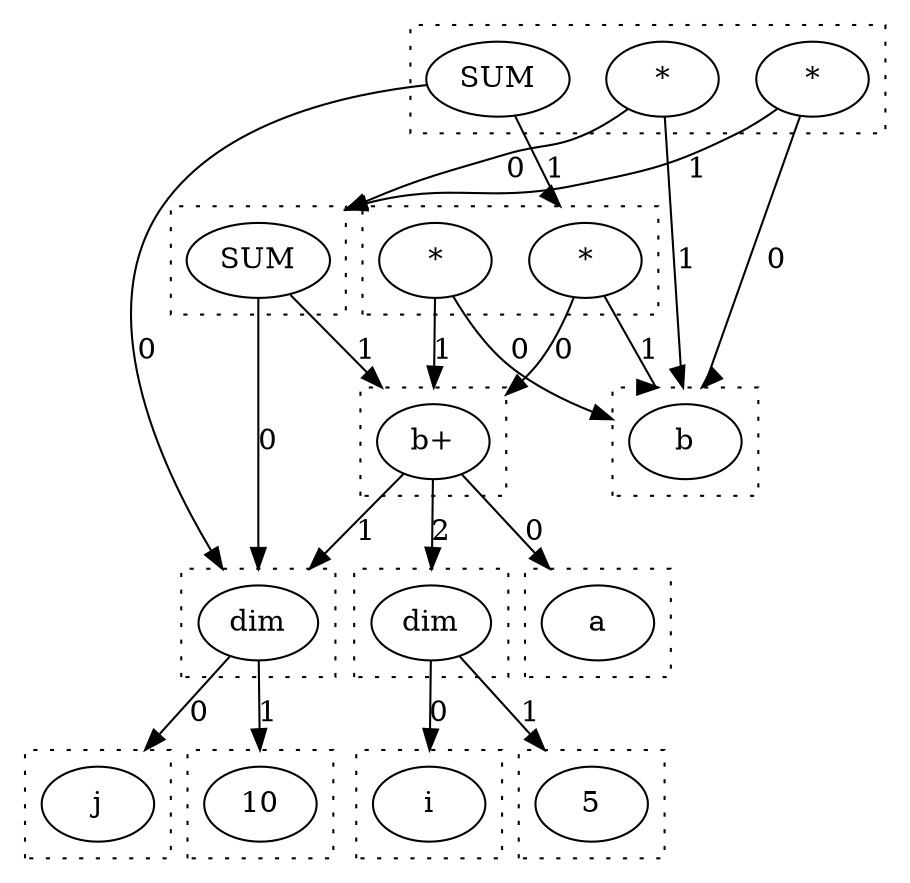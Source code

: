 digraph {
  compound=true
  subgraph cluster_0 {
    style=dotted
    0.0[label = "j"]
  }
  subgraph cluster_1 {
    style=dotted
    1.0[label = "10"]
  }
  subgraph cluster_2 {
    style=dotted
    2.0[label = "dim"]
  }
  subgraph cluster_3 {
    style=dotted
    3.0[label = "b"]
  }
  subgraph cluster_4 {
    style=dotted
    4.0[label = "a"]
  }
  subgraph cluster_5 {
    style=dotted
    5.0[label = "i"]
  }
  subgraph cluster_6 {
    style=dotted
    6.0[label = "5"]
  }
  subgraph cluster_7 {
    style=dotted
    7.0[label = "dim"]
  }
  subgraph cluster_8 {
    style=dotted
    8.0[label = "b+"]
  }
  subgraph cluster_9 {
    style=dotted
    9.0[label = "*"]
    9.1[label = "*"]
  }
  subgraph cluster_10 {
    style=dotted
    10.0[label = "*"]
    10.1[label = "SUM"]
    10.2[label = "*"]
  }
  subgraph cluster_12 {
    style=dotted
    12.0[label = "SUM"]
  }
  2.0 -> 0.0 [lhead = cluster_0, label = 0]
  2.0 -> 1.0 [lhead = cluster_1, label = 1]
  7.0 -> 5.0 [lhead = cluster_5, label = 0]
  7.0 -> 6.0 [lhead = cluster_6, label = 1]
  8.0 -> 4.0 [lhead = cluster_4, label = 0]
  8.0 -> 2.0 [lhead = cluster_2, label = 1]
  8.0 -> 7.0 [lhead = cluster_7, label = 2]
  9.0 -> 8.0 [lhead = cluster_8, label = 0]
  9.0 -> 3.0 [lhead = cluster_3, label = 1]
  9.1 -> 3.0 [lhead = cluster_3, label = 0]
  9.1 -> 8.0 [lhead = cluster_8, label = 1]
  10.0 -> 3.0 [lhead = cluster_3, label = 0]
  10.0 -> 12.0 [lhead = cluster_12, label = 1]
  10.1 -> 2.0 [lhead = cluster_2, label = 0]
  10.1 -> 9.0 [lhead = cluster_9, label = 1]
  10.2 -> 12.0 [lhead = cluster_12, label = 0]
  10.2 -> 3.0 [lhead = cluster_3, label = 1]
  12.0 -> 2.0 [lhead = cluster_2, label = 0]
  12.0 -> 8.0 [lhead = cluster_8, label = 1]
}
